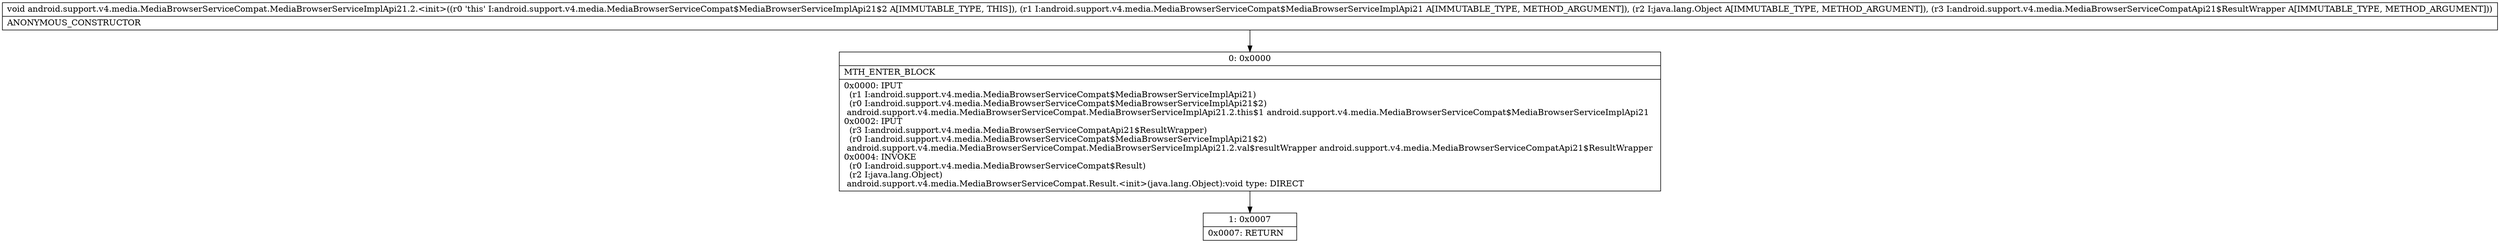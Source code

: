 digraph "CFG forandroid.support.v4.media.MediaBrowserServiceCompat.MediaBrowserServiceImplApi21.2.\<init\>(Landroid\/support\/v4\/media\/MediaBrowserServiceCompat$MediaBrowserServiceImplApi21;Ljava\/lang\/Object;Landroid\/support\/v4\/media\/MediaBrowserServiceCompatApi21$ResultWrapper;)V" {
Node_0 [shape=record,label="{0\:\ 0x0000|MTH_ENTER_BLOCK\l|0x0000: IPUT  \l  (r1 I:android.support.v4.media.MediaBrowserServiceCompat$MediaBrowserServiceImplApi21)\l  (r0 I:android.support.v4.media.MediaBrowserServiceCompat$MediaBrowserServiceImplApi21$2)\l android.support.v4.media.MediaBrowserServiceCompat.MediaBrowserServiceImplApi21.2.this$1 android.support.v4.media.MediaBrowserServiceCompat$MediaBrowserServiceImplApi21 \l0x0002: IPUT  \l  (r3 I:android.support.v4.media.MediaBrowserServiceCompatApi21$ResultWrapper)\l  (r0 I:android.support.v4.media.MediaBrowserServiceCompat$MediaBrowserServiceImplApi21$2)\l android.support.v4.media.MediaBrowserServiceCompat.MediaBrowserServiceImplApi21.2.val$resultWrapper android.support.v4.media.MediaBrowserServiceCompatApi21$ResultWrapper \l0x0004: INVOKE  \l  (r0 I:android.support.v4.media.MediaBrowserServiceCompat$Result)\l  (r2 I:java.lang.Object)\l android.support.v4.media.MediaBrowserServiceCompat.Result.\<init\>(java.lang.Object):void type: DIRECT \l}"];
Node_1 [shape=record,label="{1\:\ 0x0007|0x0007: RETURN   \l}"];
MethodNode[shape=record,label="{void android.support.v4.media.MediaBrowserServiceCompat.MediaBrowserServiceImplApi21.2.\<init\>((r0 'this' I:android.support.v4.media.MediaBrowserServiceCompat$MediaBrowserServiceImplApi21$2 A[IMMUTABLE_TYPE, THIS]), (r1 I:android.support.v4.media.MediaBrowserServiceCompat$MediaBrowserServiceImplApi21 A[IMMUTABLE_TYPE, METHOD_ARGUMENT]), (r2 I:java.lang.Object A[IMMUTABLE_TYPE, METHOD_ARGUMENT]), (r3 I:android.support.v4.media.MediaBrowserServiceCompatApi21$ResultWrapper A[IMMUTABLE_TYPE, METHOD_ARGUMENT]))  | ANONYMOUS_CONSTRUCTOR\l}"];
MethodNode -> Node_0;
Node_0 -> Node_1;
}

